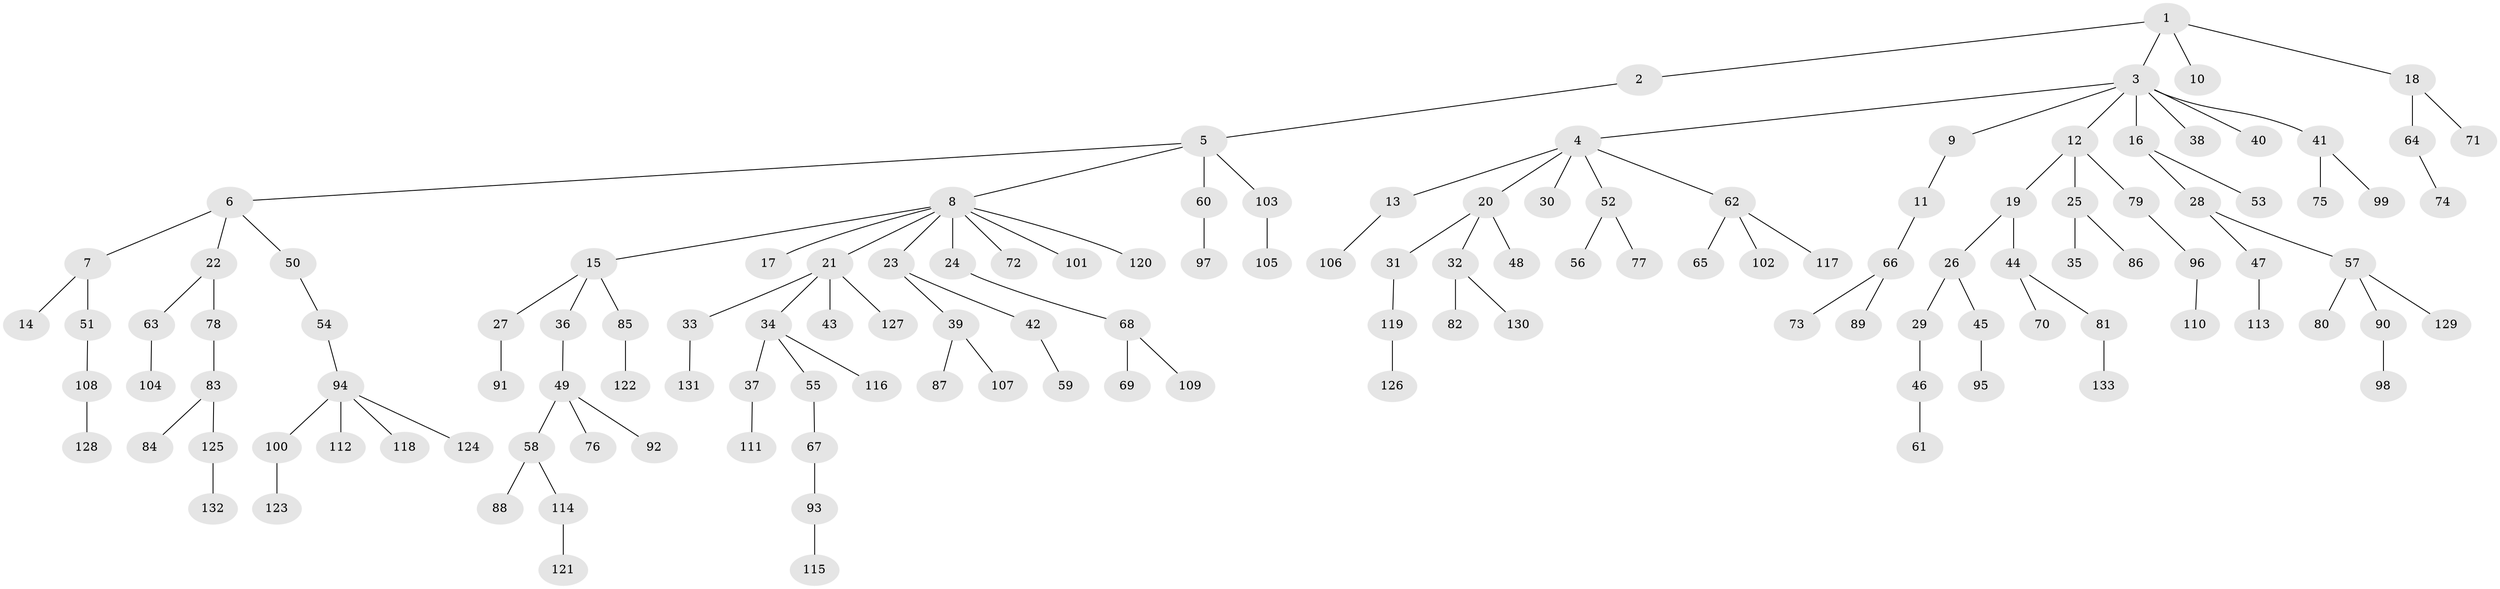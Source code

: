 // Generated by graph-tools (version 1.1) at 2025/11/02/27/25 16:11:25]
// undirected, 133 vertices, 132 edges
graph export_dot {
graph [start="1"]
  node [color=gray90,style=filled];
  1;
  2;
  3;
  4;
  5;
  6;
  7;
  8;
  9;
  10;
  11;
  12;
  13;
  14;
  15;
  16;
  17;
  18;
  19;
  20;
  21;
  22;
  23;
  24;
  25;
  26;
  27;
  28;
  29;
  30;
  31;
  32;
  33;
  34;
  35;
  36;
  37;
  38;
  39;
  40;
  41;
  42;
  43;
  44;
  45;
  46;
  47;
  48;
  49;
  50;
  51;
  52;
  53;
  54;
  55;
  56;
  57;
  58;
  59;
  60;
  61;
  62;
  63;
  64;
  65;
  66;
  67;
  68;
  69;
  70;
  71;
  72;
  73;
  74;
  75;
  76;
  77;
  78;
  79;
  80;
  81;
  82;
  83;
  84;
  85;
  86;
  87;
  88;
  89;
  90;
  91;
  92;
  93;
  94;
  95;
  96;
  97;
  98;
  99;
  100;
  101;
  102;
  103;
  104;
  105;
  106;
  107;
  108;
  109;
  110;
  111;
  112;
  113;
  114;
  115;
  116;
  117;
  118;
  119;
  120;
  121;
  122;
  123;
  124;
  125;
  126;
  127;
  128;
  129;
  130;
  131;
  132;
  133;
  1 -- 2;
  1 -- 3;
  1 -- 10;
  1 -- 18;
  2 -- 5;
  3 -- 4;
  3 -- 9;
  3 -- 12;
  3 -- 16;
  3 -- 38;
  3 -- 40;
  3 -- 41;
  4 -- 13;
  4 -- 20;
  4 -- 30;
  4 -- 52;
  4 -- 62;
  5 -- 6;
  5 -- 8;
  5 -- 60;
  5 -- 103;
  6 -- 7;
  6 -- 22;
  6 -- 50;
  7 -- 14;
  7 -- 51;
  8 -- 15;
  8 -- 17;
  8 -- 21;
  8 -- 23;
  8 -- 24;
  8 -- 72;
  8 -- 101;
  8 -- 120;
  9 -- 11;
  11 -- 66;
  12 -- 19;
  12 -- 25;
  12 -- 79;
  13 -- 106;
  15 -- 27;
  15 -- 36;
  15 -- 85;
  16 -- 28;
  16 -- 53;
  18 -- 64;
  18 -- 71;
  19 -- 26;
  19 -- 44;
  20 -- 31;
  20 -- 32;
  20 -- 48;
  21 -- 33;
  21 -- 34;
  21 -- 43;
  21 -- 127;
  22 -- 63;
  22 -- 78;
  23 -- 39;
  23 -- 42;
  24 -- 68;
  25 -- 35;
  25 -- 86;
  26 -- 29;
  26 -- 45;
  27 -- 91;
  28 -- 47;
  28 -- 57;
  29 -- 46;
  31 -- 119;
  32 -- 82;
  32 -- 130;
  33 -- 131;
  34 -- 37;
  34 -- 55;
  34 -- 116;
  36 -- 49;
  37 -- 111;
  39 -- 87;
  39 -- 107;
  41 -- 75;
  41 -- 99;
  42 -- 59;
  44 -- 70;
  44 -- 81;
  45 -- 95;
  46 -- 61;
  47 -- 113;
  49 -- 58;
  49 -- 76;
  49 -- 92;
  50 -- 54;
  51 -- 108;
  52 -- 56;
  52 -- 77;
  54 -- 94;
  55 -- 67;
  57 -- 80;
  57 -- 90;
  57 -- 129;
  58 -- 88;
  58 -- 114;
  60 -- 97;
  62 -- 65;
  62 -- 102;
  62 -- 117;
  63 -- 104;
  64 -- 74;
  66 -- 73;
  66 -- 89;
  67 -- 93;
  68 -- 69;
  68 -- 109;
  78 -- 83;
  79 -- 96;
  81 -- 133;
  83 -- 84;
  83 -- 125;
  85 -- 122;
  90 -- 98;
  93 -- 115;
  94 -- 100;
  94 -- 112;
  94 -- 118;
  94 -- 124;
  96 -- 110;
  100 -- 123;
  103 -- 105;
  108 -- 128;
  114 -- 121;
  119 -- 126;
  125 -- 132;
}
